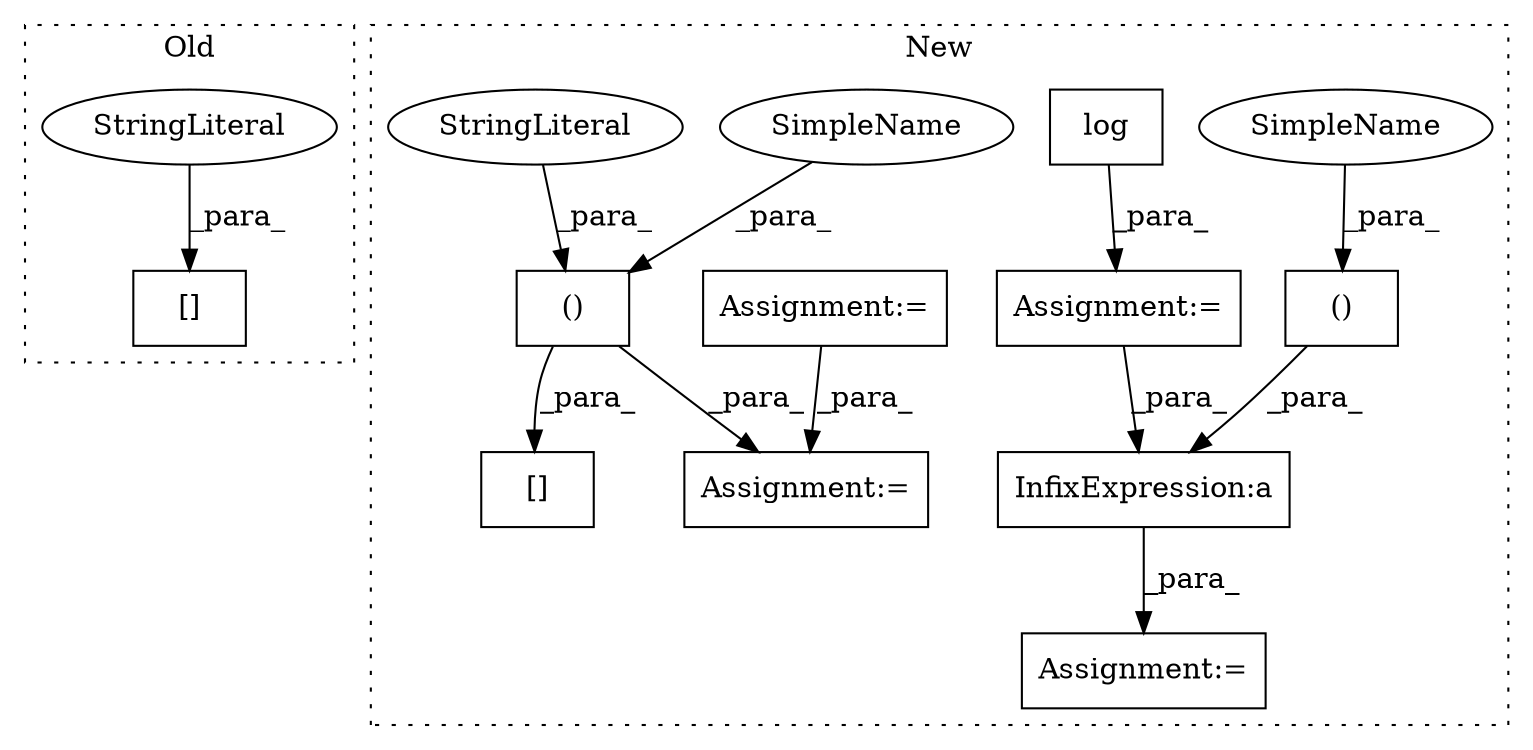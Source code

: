 digraph G {
subgraph cluster0 {
1 [label="[]" a="2" s="850,857" l="4,1" shape="box"];
6 [label="StringLiteral" a="45" s="854" l="3" shape="ellipse"];
label = "Old";
style="dotted";
}
subgraph cluster1 {
2 [label="log" a="32" s="882,897" l="4,1" shape="box"];
3 [label="Assignment:=" a="7" s="1133" l="1" shape="box"];
4 [label="InfixExpression:a" a="27" s="1137" l="3" shape="box"];
5 [label="Assignment:=" a="7" s="875" l="1" shape="box"];
7 [label="()" a="106" s="971" l="33" shape="box"];
8 [label="()" a="106" s="1066" l="33" shape="box"];
9 [label="[]" a="2" s="1049,1099" l="17,2" shape="box"];
10 [label="StringLiteral" a="45" s="1066" l="16" shape="ellipse"];
11 [label="Assignment:=" a="7" s="1169" l="1" shape="box"];
12 [label="Assignment:=" a="7" s="908" l="1" shape="box"];
13 [label="SimpleName" a="42" s="1000" l="4" shape="ellipse"];
14 [label="SimpleName" a="42" s="1095" l="4" shape="ellipse"];
label = "New";
style="dotted";
}
2 -> 5 [label="_para_"];
4 -> 3 [label="_para_"];
5 -> 4 [label="_para_"];
6 -> 1 [label="_para_"];
7 -> 4 [label="_para_"];
8 -> 9 [label="_para_"];
8 -> 11 [label="_para_"];
10 -> 8 [label="_para_"];
12 -> 11 [label="_para_"];
13 -> 7 [label="_para_"];
14 -> 8 [label="_para_"];
}